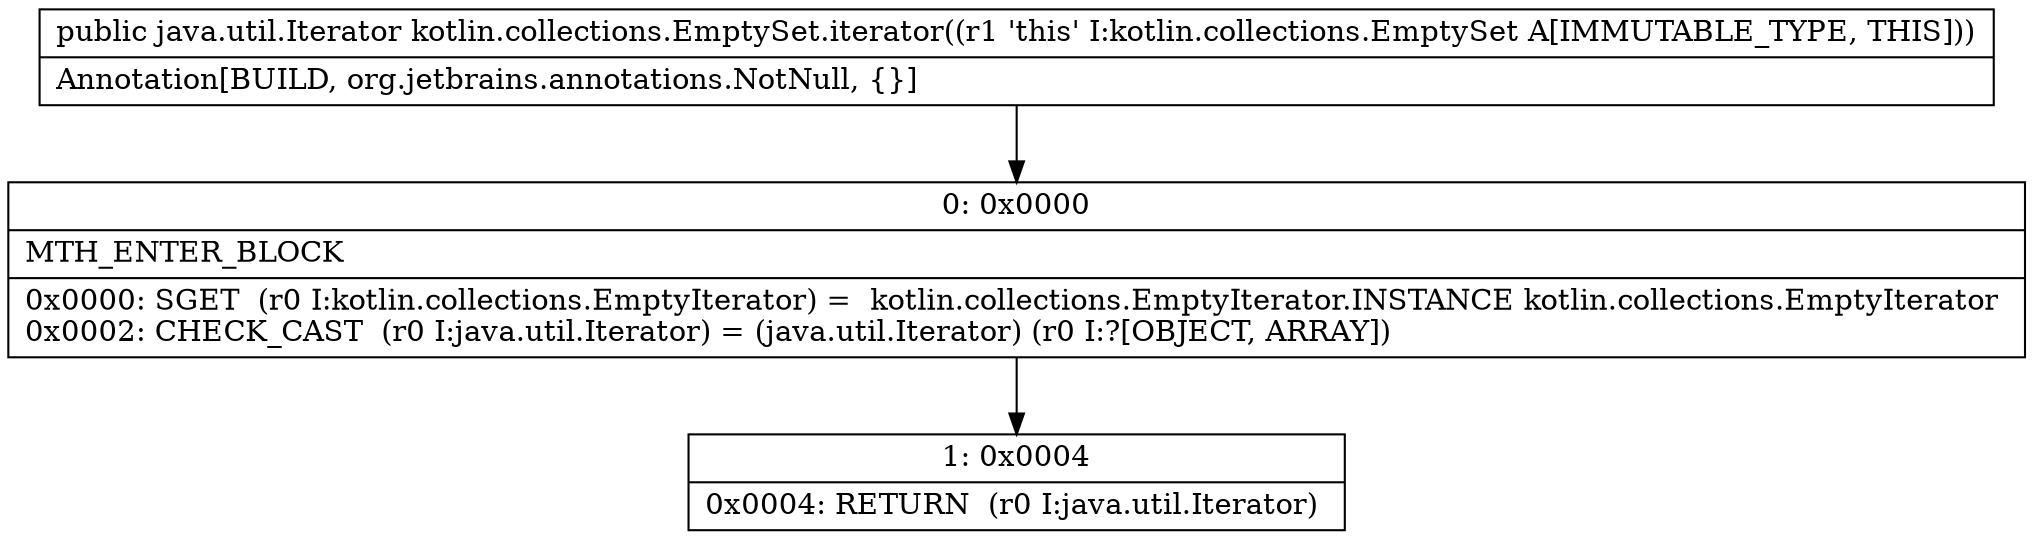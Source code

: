 digraph "CFG forkotlin.collections.EmptySet.iterator()Ljava\/util\/Iterator;" {
Node_0 [shape=record,label="{0\:\ 0x0000|MTH_ENTER_BLOCK\l|0x0000: SGET  (r0 I:kotlin.collections.EmptyIterator) =  kotlin.collections.EmptyIterator.INSTANCE kotlin.collections.EmptyIterator \l0x0002: CHECK_CAST  (r0 I:java.util.Iterator) = (java.util.Iterator) (r0 I:?[OBJECT, ARRAY]) \l}"];
Node_1 [shape=record,label="{1\:\ 0x0004|0x0004: RETURN  (r0 I:java.util.Iterator) \l}"];
MethodNode[shape=record,label="{public java.util.Iterator kotlin.collections.EmptySet.iterator((r1 'this' I:kotlin.collections.EmptySet A[IMMUTABLE_TYPE, THIS]))  | Annotation[BUILD, org.jetbrains.annotations.NotNull, \{\}]\l}"];
MethodNode -> Node_0;
Node_0 -> Node_1;
}

